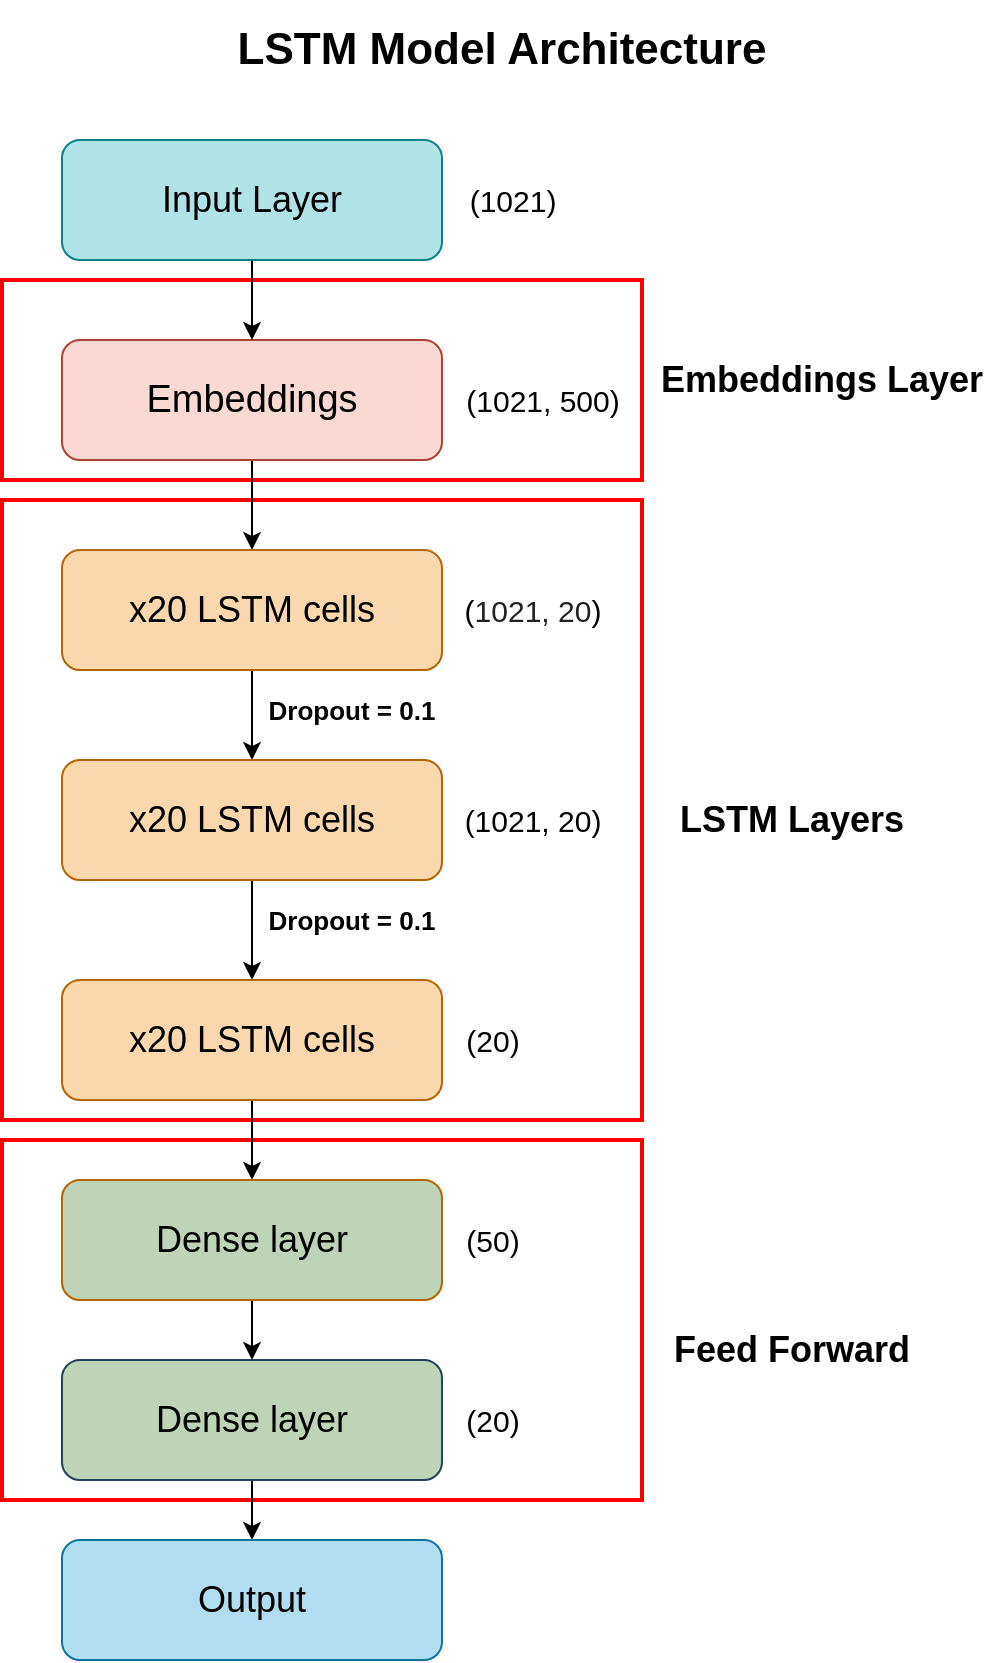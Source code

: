 <mxfile version="24.6.4" type="device">
  <diagram name="Σελίδα-1" id="krV1axE8DyvHD5mY5Cjw">
    <mxGraphModel dx="1132" dy="1131" grid="1" gridSize="10" guides="1" tooltips="1" connect="1" arrows="1" fold="1" page="1" pageScale="1" pageWidth="827" pageHeight="1169" math="0" shadow="0">
      <root>
        <mxCell id="0" />
        <mxCell id="1" parent="0" />
        <mxCell id="RJot37d2zvxK__3bYGWH-37" value="" style="group" vertex="1" connectable="0" parent="1">
          <mxGeometry x="150" y="110" width="500" height="830" as="geometry" />
        </mxCell>
        <mxCell id="RJot37d2zvxK__3bYGWH-22" value="" style="rounded=0;whiteSpace=wrap;html=1;fillColor=none;strokeColor=#ff0000;strokeWidth=2;" vertex="1" parent="RJot37d2zvxK__3bYGWH-37">
          <mxGeometry y="570" width="320" height="180" as="geometry" />
        </mxCell>
        <mxCell id="RJot37d2zvxK__3bYGWH-31" value="&lt;b&gt;&lt;font style=&quot;font-size: 22px;&quot;&gt;LSTM Model Architecture&lt;/font&gt;&lt;/b&gt;" style="text;html=1;align=center;verticalAlign=middle;whiteSpace=wrap;rounded=0;" vertex="1" parent="RJot37d2zvxK__3bYGWH-37">
          <mxGeometry x="110" width="280" height="50" as="geometry" />
        </mxCell>
        <mxCell id="RJot37d2zvxK__3bYGWH-24" value="" style="rounded=0;whiteSpace=wrap;html=1;fillColor=none;strokeColor=#ff0000;strokeWidth=2;" vertex="1" parent="RJot37d2zvxK__3bYGWH-37">
          <mxGeometry y="250" width="320" height="310" as="geometry" />
        </mxCell>
        <mxCell id="RJot37d2zvxK__3bYGWH-26" value="" style="rounded=0;whiteSpace=wrap;html=1;fillColor=none;strokeColor=#ff0000;strokeWidth=2;" vertex="1" parent="RJot37d2zvxK__3bYGWH-37">
          <mxGeometry y="140" width="320" height="100" as="geometry" />
        </mxCell>
        <mxCell id="RJot37d2zvxK__3bYGWH-7" value="" style="edgeStyle=orthogonalEdgeStyle;rounded=0;orthogonalLoop=1;jettySize=auto;html=1;" edge="1" parent="RJot37d2zvxK__3bYGWH-37" source="RJot37d2zvxK__3bYGWH-1" target="RJot37d2zvxK__3bYGWH-3">
          <mxGeometry relative="1" as="geometry" />
        </mxCell>
        <mxCell id="RJot37d2zvxK__3bYGWH-1" value="&lt;font style=&quot;font-size: 19px;&quot;&gt;Embeddings&lt;/font&gt;" style="rounded=1;whiteSpace=wrap;html=1;fillColor=#fad9d5;strokeColor=#ae4132;" vertex="1" parent="RJot37d2zvxK__3bYGWH-37">
          <mxGeometry x="30" y="170" width="190" height="60" as="geometry" />
        </mxCell>
        <mxCell id="RJot37d2zvxK__3bYGWH-6" style="edgeStyle=orthogonalEdgeStyle;rounded=0;orthogonalLoop=1;jettySize=auto;html=1;exitX=0.5;exitY=1;exitDx=0;exitDy=0;entryX=0.5;entryY=0;entryDx=0;entryDy=0;" edge="1" parent="RJot37d2zvxK__3bYGWH-37" source="RJot37d2zvxK__3bYGWH-2" target="RJot37d2zvxK__3bYGWH-1">
          <mxGeometry relative="1" as="geometry" />
        </mxCell>
        <mxCell id="RJot37d2zvxK__3bYGWH-2" value="&lt;font style=&quot;font-size: 18px;&quot;&gt;Input Layer&lt;/font&gt;" style="rounded=1;whiteSpace=wrap;html=1;fillColor=#b0e3e6;strokeColor=#0e8088;" vertex="1" parent="RJot37d2zvxK__3bYGWH-37">
          <mxGeometry x="30" y="70" width="190" height="60" as="geometry" />
        </mxCell>
        <mxCell id="RJot37d2zvxK__3bYGWH-8" value="" style="edgeStyle=orthogonalEdgeStyle;rounded=0;orthogonalLoop=1;jettySize=auto;html=1;" edge="1" parent="RJot37d2zvxK__3bYGWH-37" source="RJot37d2zvxK__3bYGWH-3" target="RJot37d2zvxK__3bYGWH-4">
          <mxGeometry relative="1" as="geometry" />
        </mxCell>
        <mxCell id="RJot37d2zvxK__3bYGWH-3" value="&lt;font style=&quot;font-size: 18px;&quot;&gt;x20&amp;nbsp;LSTM cells&lt;/font&gt;" style="rounded=1;whiteSpace=wrap;html=1;fillColor=#fad7ac;strokeColor=#b46504;" vertex="1" parent="RJot37d2zvxK__3bYGWH-37">
          <mxGeometry x="30" y="275" width="190" height="60" as="geometry" />
        </mxCell>
        <mxCell id="RJot37d2zvxK__3bYGWH-9" value="" style="edgeStyle=orthogonalEdgeStyle;rounded=0;orthogonalLoop=1;jettySize=auto;html=1;" edge="1" parent="RJot37d2zvxK__3bYGWH-37" source="RJot37d2zvxK__3bYGWH-4" target="RJot37d2zvxK__3bYGWH-5">
          <mxGeometry relative="1" as="geometry" />
        </mxCell>
        <mxCell id="RJot37d2zvxK__3bYGWH-4" value="&lt;span style=&quot;font-size: 18px;&quot;&gt;x20&amp;nbsp;LSTM cells&lt;/span&gt;" style="rounded=1;whiteSpace=wrap;html=1;fillColor=#fad7ac;strokeColor=#b46504;" vertex="1" parent="RJot37d2zvxK__3bYGWH-37">
          <mxGeometry x="30" y="380" width="190" height="60" as="geometry" />
        </mxCell>
        <mxCell id="RJot37d2zvxK__3bYGWH-17" value="" style="edgeStyle=orthogonalEdgeStyle;rounded=0;orthogonalLoop=1;jettySize=auto;html=1;" edge="1" parent="RJot37d2zvxK__3bYGWH-37" source="RJot37d2zvxK__3bYGWH-5" target="RJot37d2zvxK__3bYGWH-16">
          <mxGeometry relative="1" as="geometry" />
        </mxCell>
        <mxCell id="RJot37d2zvxK__3bYGWH-5" value="&lt;span style=&quot;font-size: 18px;&quot;&gt;x20&amp;nbsp;LSTM cells&lt;/span&gt;" style="rounded=1;whiteSpace=wrap;html=1;fillColor=#fad7ac;strokeColor=#b46504;" vertex="1" parent="RJot37d2zvxK__3bYGWH-37">
          <mxGeometry x="30" y="490" width="190" height="60" as="geometry" />
        </mxCell>
        <mxCell id="RJot37d2zvxK__3bYGWH-10" value="&lt;font style=&quot;font-size: 15px;&quot;&gt;(1021)&lt;/font&gt;" style="text;html=1;align=center;verticalAlign=middle;resizable=0;points=[];autosize=1;strokeColor=none;fillColor=none;strokeWidth=4;" vertex="1" parent="RJot37d2zvxK__3bYGWH-37">
          <mxGeometry x="220" y="85" width="70" height="30" as="geometry" />
        </mxCell>
        <mxCell id="RJot37d2zvxK__3bYGWH-12" value="&lt;font style=&quot;font-size: 15px;&quot;&gt;(1021, 500)&lt;/font&gt;" style="text;html=1;align=center;verticalAlign=middle;resizable=0;points=[];autosize=1;strokeColor=none;fillColor=none;strokeWidth=4;" vertex="1" parent="RJot37d2zvxK__3bYGWH-37">
          <mxGeometry x="220" y="185" width="100" height="30" as="geometry" />
        </mxCell>
        <mxCell id="RJot37d2zvxK__3bYGWH-13" value="&lt;font style=&quot;font-size: 15px;&quot;&gt;&lt;font style=&quot;font-size: 15px;&quot;&gt;(&lt;span style=&quot;background-color: rgb(255, 255, 255); color: rgba(0, 0, 0, 0.87); font-family: var(--jp-code-font-family); text-align: left; text-wrap: wrap;&quot;&gt;1021,&amp;nbsp;&lt;/span&gt;&lt;/font&gt;&lt;span style=&quot;font-family: var(--jp-code-font-family); text-wrap: wrap; background-color: rgb(255, 255, 255); color: rgba(0, 0, 0, 0.87); text-align: left;&quot;&gt;20&lt;/span&gt;&lt;span style=&quot;background-color: initial;&quot;&gt;)&lt;/span&gt;&lt;/font&gt;" style="text;html=1;align=center;verticalAlign=middle;resizable=0;points=[];autosize=1;strokeColor=none;fillColor=none;strokeWidth=4;" vertex="1" parent="RJot37d2zvxK__3bYGWH-37">
          <mxGeometry x="220" y="290" width="90" height="30" as="geometry" />
        </mxCell>
        <mxCell id="RJot37d2zvxK__3bYGWH-14" value="&lt;font style=&quot;font-size: 15px;&quot;&gt;(1021, 20)&lt;/font&gt;" style="text;html=1;align=center;verticalAlign=middle;resizable=0;points=[];autosize=1;strokeColor=none;fillColor=none;strokeWidth=4;" vertex="1" parent="RJot37d2zvxK__3bYGWH-37">
          <mxGeometry x="220" y="395" width="90" height="30" as="geometry" />
        </mxCell>
        <mxCell id="RJot37d2zvxK__3bYGWH-15" value="&lt;font style=&quot;font-size: 15px;&quot;&gt;(20)&lt;/font&gt;" style="text;html=1;align=center;verticalAlign=middle;resizable=0;points=[];autosize=1;strokeColor=none;fillColor=none;strokeWidth=4;" vertex="1" parent="RJot37d2zvxK__3bYGWH-37">
          <mxGeometry x="220" y="505" width="50" height="30" as="geometry" />
        </mxCell>
        <mxCell id="RJot37d2zvxK__3bYGWH-19" value="" style="edgeStyle=orthogonalEdgeStyle;rounded=0;orthogonalLoop=1;jettySize=auto;html=1;" edge="1" parent="RJot37d2zvxK__3bYGWH-37" source="RJot37d2zvxK__3bYGWH-16" target="RJot37d2zvxK__3bYGWH-18">
          <mxGeometry relative="1" as="geometry" />
        </mxCell>
        <mxCell id="RJot37d2zvxK__3bYGWH-16" value="&lt;span style=&quot;font-size: 18px;&quot;&gt;Dense layer&lt;/span&gt;" style="rounded=1;whiteSpace=wrap;html=1;fillColor=#bed3b8;strokeColor=#b46504;" vertex="1" parent="RJot37d2zvxK__3bYGWH-37">
          <mxGeometry x="30" y="590" width="190" height="60" as="geometry" />
        </mxCell>
        <mxCell id="RJot37d2zvxK__3bYGWH-29" value="" style="edgeStyle=orthogonalEdgeStyle;rounded=0;orthogonalLoop=1;jettySize=auto;html=1;" edge="1" parent="RJot37d2zvxK__3bYGWH-37" source="RJot37d2zvxK__3bYGWH-18" target="RJot37d2zvxK__3bYGWH-28">
          <mxGeometry relative="1" as="geometry" />
        </mxCell>
        <mxCell id="RJot37d2zvxK__3bYGWH-18" value="&lt;span style=&quot;font-size: 18px;&quot;&gt;Dense layer&lt;/span&gt;" style="rounded=1;whiteSpace=wrap;html=1;fillColor=#BED3B8;strokeColor=#23445d;" vertex="1" parent="RJot37d2zvxK__3bYGWH-37">
          <mxGeometry x="30" y="680" width="190" height="60" as="geometry" />
        </mxCell>
        <mxCell id="RJot37d2zvxK__3bYGWH-20" value="&lt;font style=&quot;font-size: 15px;&quot;&gt;(50)&lt;/font&gt;" style="text;html=1;align=center;verticalAlign=middle;resizable=0;points=[];autosize=1;strokeColor=none;fillColor=none;strokeWidth=4;" vertex="1" parent="RJot37d2zvxK__3bYGWH-37">
          <mxGeometry x="220" y="605" width="50" height="30" as="geometry" />
        </mxCell>
        <mxCell id="RJot37d2zvxK__3bYGWH-23" value="&lt;font style=&quot;font-size: 18px;&quot;&gt;&lt;b&gt;Feed Forward&lt;/b&gt;&lt;/font&gt;" style="text;html=1;align=center;verticalAlign=middle;whiteSpace=wrap;rounded=0;" vertex="1" parent="RJot37d2zvxK__3bYGWH-37">
          <mxGeometry x="320" y="660" width="150" height="30" as="geometry" />
        </mxCell>
        <mxCell id="RJot37d2zvxK__3bYGWH-25" value="&lt;font style=&quot;font-size: 18px;&quot;&gt;&lt;b&gt;LSTM Layers&lt;/b&gt;&lt;/font&gt;" style="text;html=1;align=center;verticalAlign=middle;whiteSpace=wrap;rounded=0;" vertex="1" parent="RJot37d2zvxK__3bYGWH-37">
          <mxGeometry x="320" y="395" width="150" height="30" as="geometry" />
        </mxCell>
        <mxCell id="RJot37d2zvxK__3bYGWH-27" value="&lt;font style=&quot;font-size: 18px;&quot;&gt;&lt;b&gt;Embeddings Layer&lt;/b&gt;&lt;/font&gt;" style="text;html=1;align=center;verticalAlign=middle;whiteSpace=wrap;rounded=0;" vertex="1" parent="RJot37d2zvxK__3bYGWH-37">
          <mxGeometry x="320" y="175" width="180" height="30" as="geometry" />
        </mxCell>
        <mxCell id="RJot37d2zvxK__3bYGWH-28" value="&lt;font style=&quot;font-size: 18px;&quot;&gt;Output&lt;/font&gt;" style="rounded=1;whiteSpace=wrap;html=1;fillColor=#b1ddf0;strokeColor=#10739e;" vertex="1" parent="RJot37d2zvxK__3bYGWH-37">
          <mxGeometry x="30" y="770" width="190" height="60" as="geometry" />
        </mxCell>
        <mxCell id="RJot37d2zvxK__3bYGWH-33" value="&lt;font style=&quot;font-size: 13px;&quot;&gt;&lt;b&gt;Dropout = 0.1&lt;/b&gt;&lt;/font&gt;" style="text;html=1;align=center;verticalAlign=middle;whiteSpace=wrap;rounded=0;" vertex="1" parent="RJot37d2zvxK__3bYGWH-37">
          <mxGeometry x="130" y="340" width="90" height="30" as="geometry" />
        </mxCell>
        <mxCell id="RJot37d2zvxK__3bYGWH-34" value="&lt;font style=&quot;font-size: 13px;&quot;&gt;&lt;b&gt;Dropout = 0.1&lt;/b&gt;&lt;/font&gt;" style="text;html=1;align=center;verticalAlign=middle;whiteSpace=wrap;rounded=0;" vertex="1" parent="RJot37d2zvxK__3bYGWH-37">
          <mxGeometry x="130" y="444.5" width="90" height="30" as="geometry" />
        </mxCell>
        <mxCell id="RJot37d2zvxK__3bYGWH-36" value="&lt;font style=&quot;font-size: 15px;&quot;&gt;(20)&lt;/font&gt;" style="text;html=1;align=center;verticalAlign=middle;resizable=0;points=[];autosize=1;strokeColor=none;fillColor=none;strokeWidth=4;" vertex="1" parent="RJot37d2zvxK__3bYGWH-37">
          <mxGeometry x="220" y="695" width="50" height="30" as="geometry" />
        </mxCell>
      </root>
    </mxGraphModel>
  </diagram>
</mxfile>
